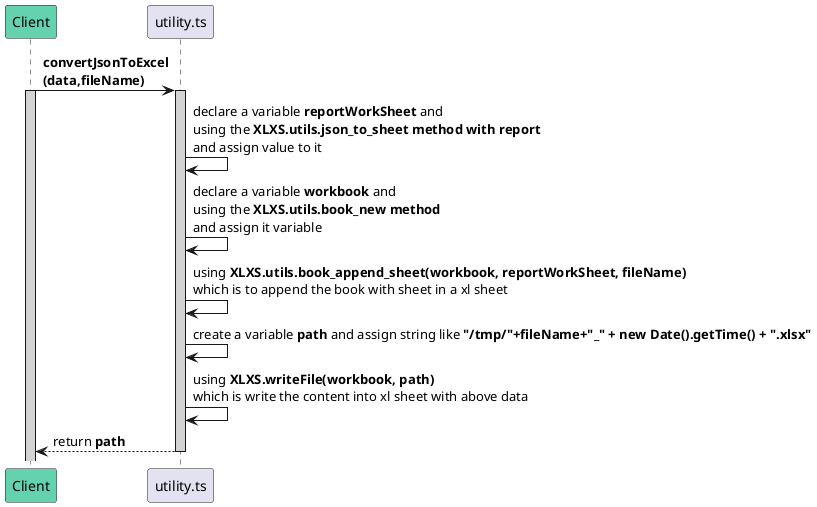 @startuml convertJsonToExcel
participant Client #64D1AF
participant utility.ts

Client -> utility.ts : **convertJsonToExcel**\n**(data,fileName)**
activate utility.ts #D3D3D3
activate Client #D3D3D3

utility.ts -> utility.ts : declare a variable **reportWorkSheet** and\nusing the **XLXS.utils.json_to_sheet method with report** \nand assign value to it
utility.ts -> utility.ts : declare a variable **workbook** and\nusing the **XLXS.utils.book_new method** \nand assign it variable
utility.ts -> utility.ts : using **XLXS.utils.book_append_sheet(workbook, reportWorkSheet, fileName)** \nwhich is to append the book with sheet in a xl sheet
utility.ts -> utility.ts : create a variable **path** and assign string like **"/tmp/"+fileName+"_" + new Date().getTime() + ".xlsx"**
utility.ts -> utility.ts : using **XLXS.writeFile(workbook, path)** \nwhich is write the content into xl sheet with above data

Client <-- utility.ts : return **path**
deactivate utility.ts
@enduml


